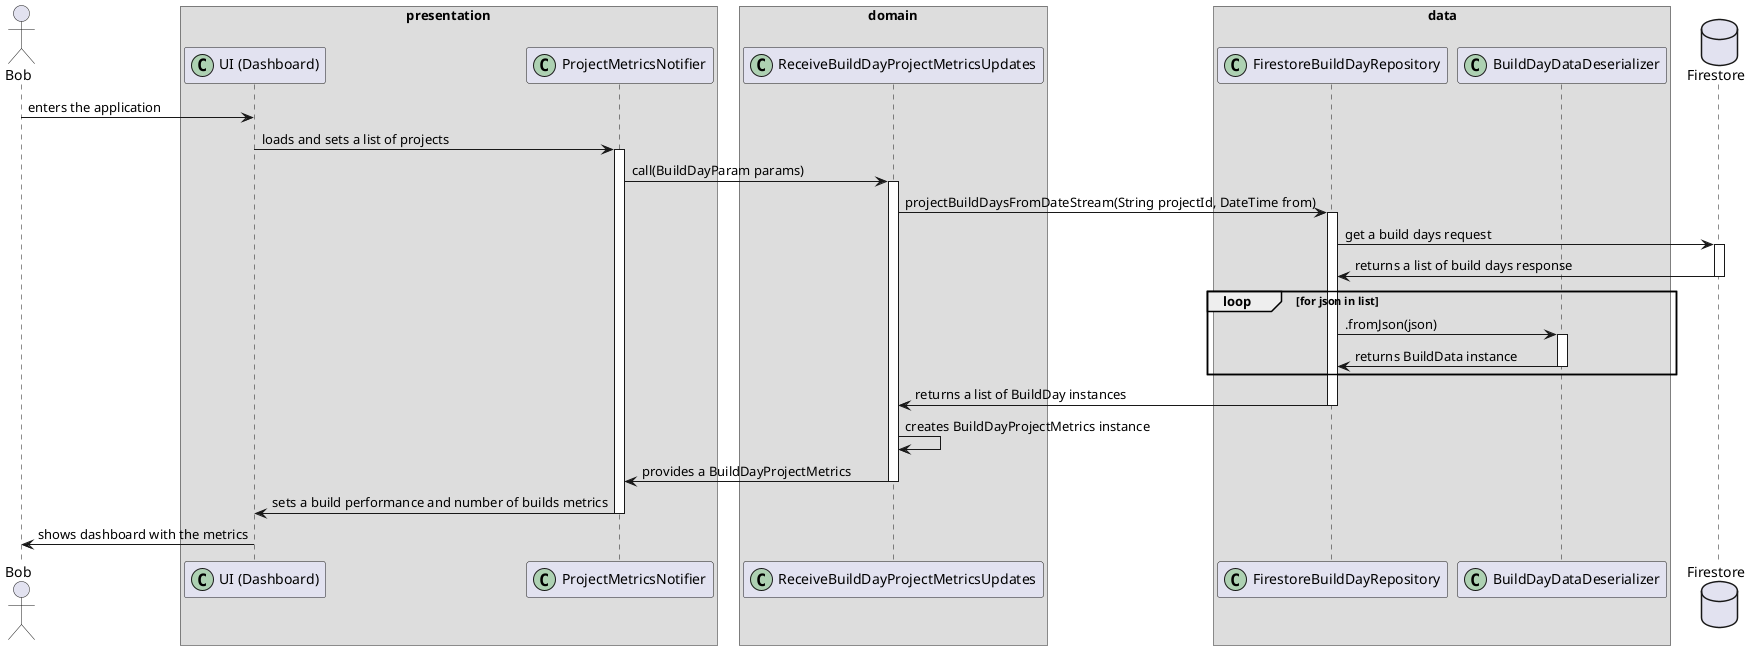 @startuml build_days_sequence_diagram
skinparam BoxPadding 10

actor Bob

box "presentation"
        participant "UI (Dashboard)" as UI << (C,#ADD1B2) >>
        participant ProjectMetricsNotifier << (C,#ADD1B2) >>
    end box

box "domain"
    participant ReceiveBuildDayProjectMetricsUpdates << (C,#ADD1B2) >>
end box

box "data"
    participant FirestoreBuildDayRepository << (C,#ADD1B2) >>
    participant BuildDayDataDeserializer << (C,#ADD1B2) >>
end box    

database Firestore

Bob -> UI : enters the application

UI -> ProjectMetricsNotifier : loads and sets a list of projects
activate ProjectMetricsNotifier

ProjectMetricsNotifier -> ReceiveBuildDayProjectMetricsUpdates : call(BuildDayParam params)
activate ReceiveBuildDayProjectMetricsUpdates

ReceiveBuildDayProjectMetricsUpdates -> FirestoreBuildDayRepository : projectBuildDaysFromDateStream(String projectId, DateTime from)
activate FirestoreBuildDayRepository

FirestoreBuildDayRepository -> Firestore : get a build days request
activate Firestore

Firestore -> FirestoreBuildDayRepository : returns a list of build days response
deactivate Firestore

loop for json in list
    FirestoreBuildDayRepository -> BuildDayDataDeserializer : .fromJson(json)
    activate BuildDayDataDeserializer

    BuildDayDataDeserializer -> FirestoreBuildDayRepository : returns BuildData instance
    deactivate BuildDayDataDeserializer
end

FirestoreBuildDayRepository -> ReceiveBuildDayProjectMetricsUpdates : returns a list of BuildDay instances
deactivate FirestoreBuildDayRepository

ReceiveBuildDayProjectMetricsUpdates -> ReceiveBuildDayProjectMetricsUpdates : creates BuildDayProjectMetrics instance
ReceiveBuildDayProjectMetricsUpdates -> ProjectMetricsNotifier : provides a BuildDayProjectMetrics
deactivate ReceiveBuildDayProjectMetricsUpdates

ProjectMetricsNotifier -> UI : sets a build performance and number of builds metrics
deactivate ProjectMetricsNotifier

UI -> Bob : shows dashboard with the metrics

@enduml
